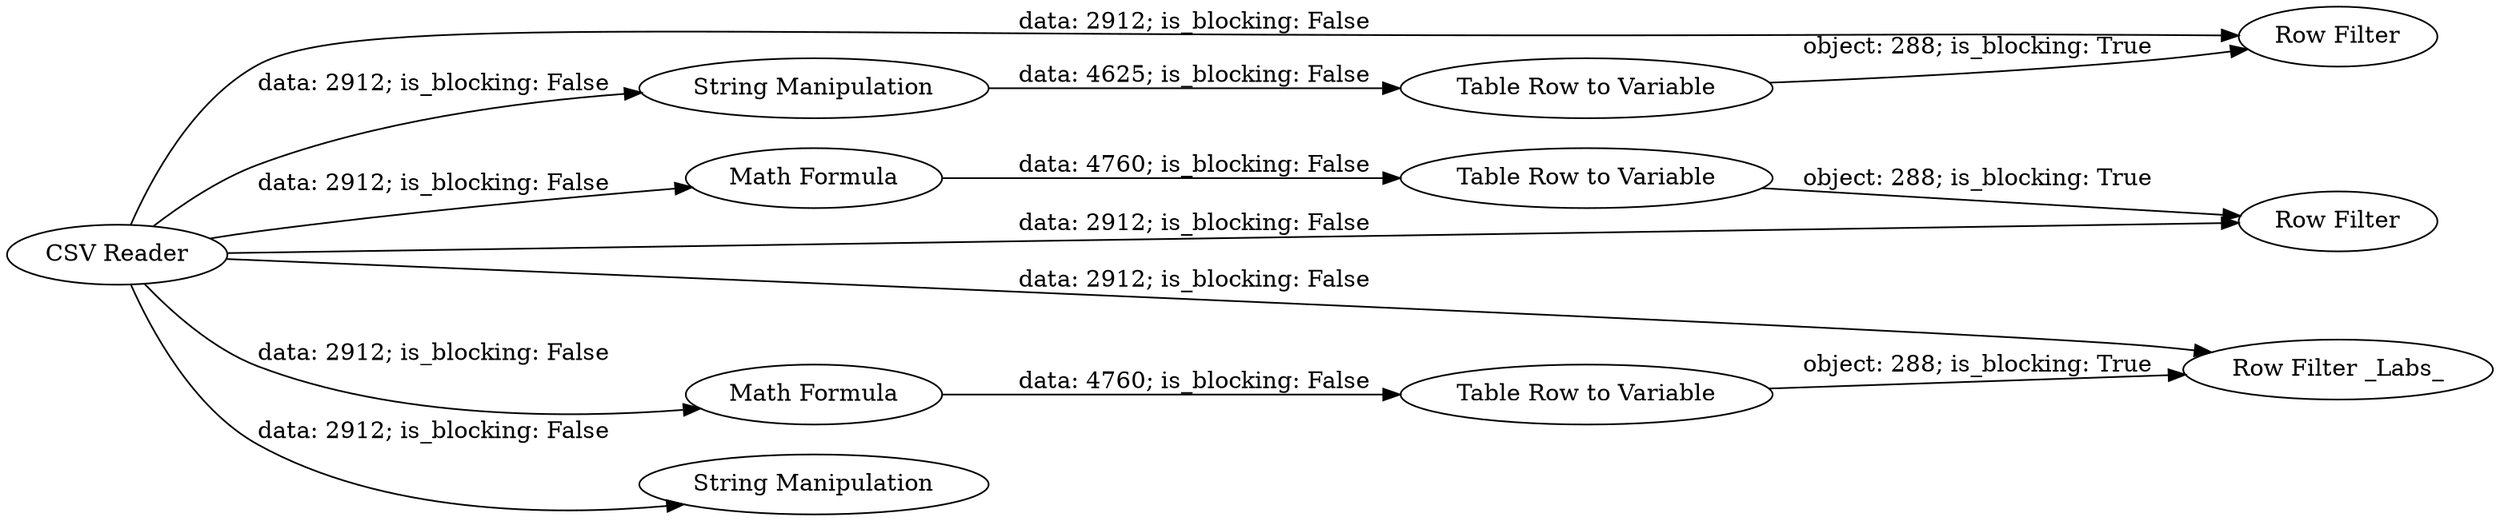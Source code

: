 digraph {
	"-3609066243388352601_5" [label="Row Filter"]
	"-3609066243388352601_2" [label="Row Filter"]
	"-3609066243388352601_6" [label="Row Filter _Labs_"]
	"-3609066243388352601_10" [label="Table Row to Variable"]
	"-3609066243388352601_3" [label="Math Formula"]
	"-3609066243388352601_9" [label="Math Formula"]
	"-3609066243388352601_1" [label="CSV Reader"]
	"-3609066243388352601_7" [label="String Manipulation"]
	"-3609066243388352601_11" [label="String Manipulation"]
	"-3609066243388352601_4" [label="Table Row to Variable"]
	"-3609066243388352601_8" [label="Table Row to Variable"]
	"-3609066243388352601_8" -> "-3609066243388352601_5" [label="object: 288; is_blocking: True"]
	"-3609066243388352601_1" -> "-3609066243388352601_5" [label="data: 2912; is_blocking: False"]
	"-3609066243388352601_1" -> "-3609066243388352601_3" [label="data: 2912; is_blocking: False"]
	"-3609066243388352601_1" -> "-3609066243388352601_7" [label="data: 2912; is_blocking: False"]
	"-3609066243388352601_1" -> "-3609066243388352601_9" [label="data: 2912; is_blocking: False"]
	"-3609066243388352601_4" -> "-3609066243388352601_6" [label="object: 288; is_blocking: True"]
	"-3609066243388352601_1" -> "-3609066243388352601_6" [label="data: 2912; is_blocking: False"]
	"-3609066243388352601_7" -> "-3609066243388352601_8" [label="data: 4625; is_blocking: False"]
	"-3609066243388352601_9" -> "-3609066243388352601_10" [label="data: 4760; is_blocking: False"]
	"-3609066243388352601_3" -> "-3609066243388352601_4" [label="data: 4760; is_blocking: False"]
	"-3609066243388352601_1" -> "-3609066243388352601_11" [label="data: 2912; is_blocking: False"]
	"-3609066243388352601_1" -> "-3609066243388352601_2" [label="data: 2912; is_blocking: False"]
	"-3609066243388352601_10" -> "-3609066243388352601_2" [label="object: 288; is_blocking: True"]
	rankdir=LR
}
